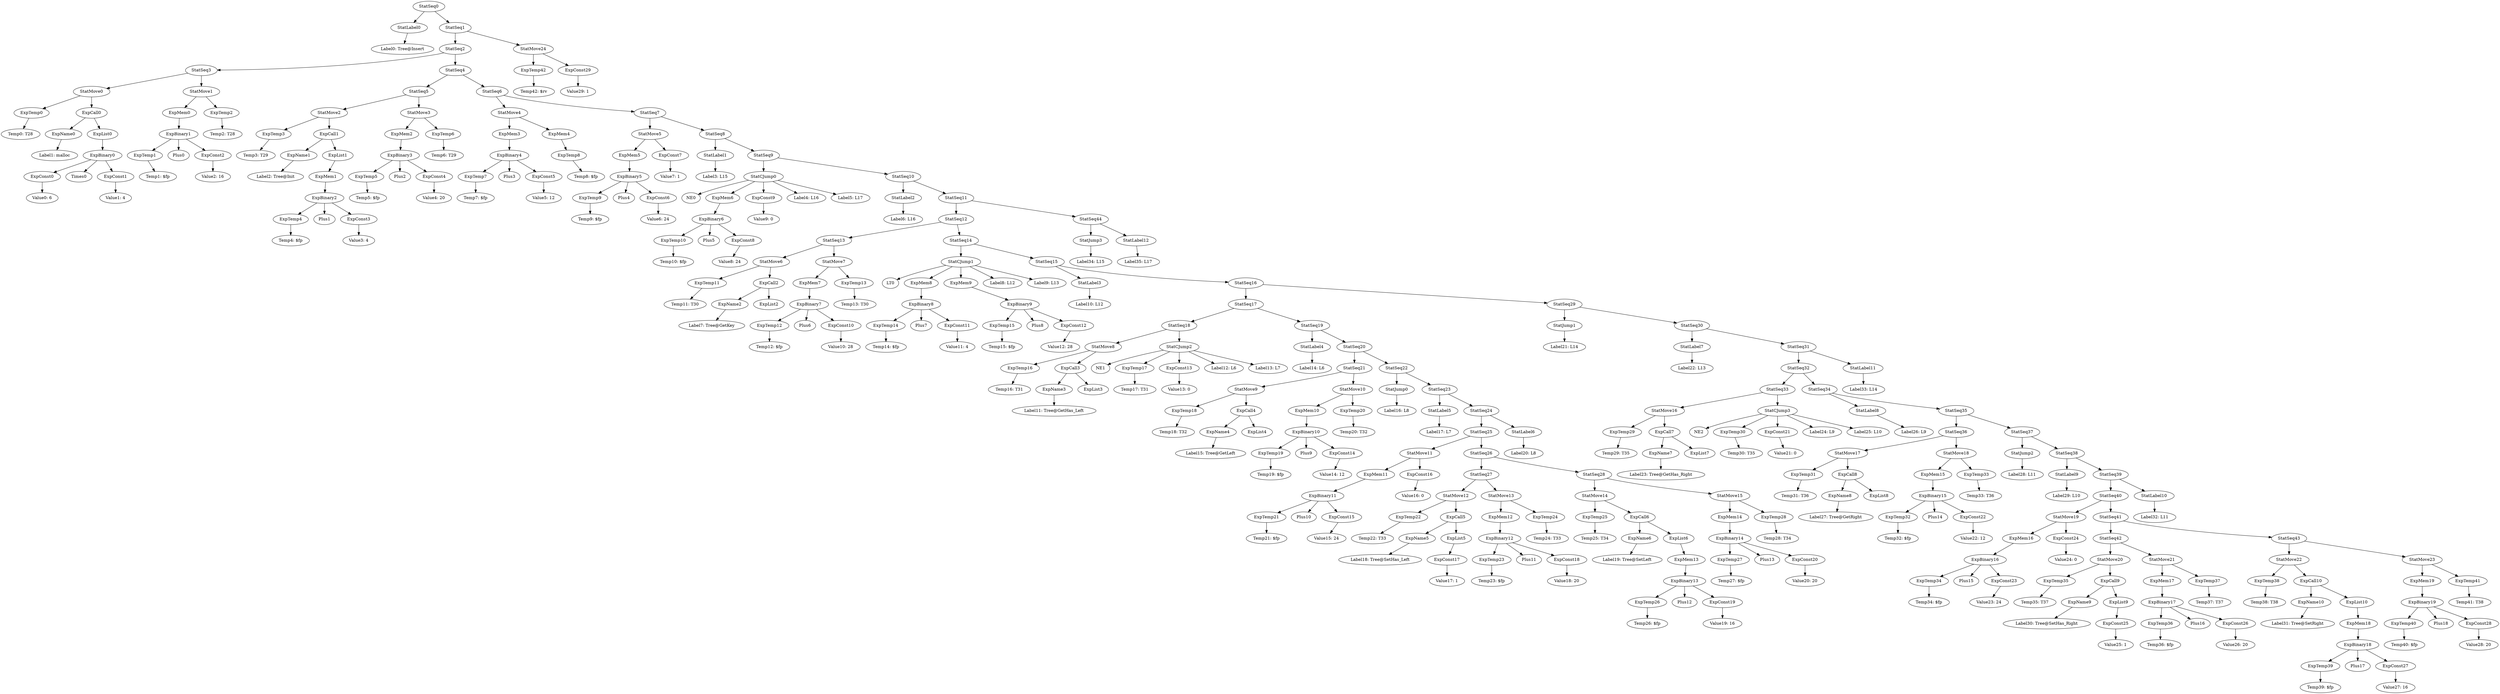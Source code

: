 digraph {
	ordering = out;
	ExpConst29 -> "Value29: 1";
	StatMove24 -> ExpTemp42;
	StatMove24 -> ExpConst29;
	ExpTemp42 -> "Temp42: $rv";
	StatJump3 -> "Label34: L15";
	StatLabel11 -> "Label33: L14";
	StatLabel10 -> "Label32: L11";
	StatSeq39 -> StatSeq40;
	StatSeq39 -> StatLabel10;
	ExpTemp41 -> "Temp41: T38";
	ExpBinary19 -> ExpTemp40;
	ExpBinary19 -> Plus18;
	ExpBinary19 -> ExpConst28;
	StatSeq43 -> StatMove22;
	StatSeq43 -> StatMove23;
	ExpList10 -> ExpMem18;
	ExpMem18 -> ExpBinary18;
	ExpConst27 -> "Value27: 16";
	ExpTemp39 -> "Temp39: $fp";
	ExpCall10 -> ExpName10;
	ExpCall10 -> ExpList10;
	ExpName10 -> "Label31: Tree@SetRight";
	StatMove22 -> ExpTemp38;
	StatMove22 -> ExpCall10;
	ExpTemp37 -> "Temp37: T37";
	StatMove21 -> ExpMem17;
	StatMove21 -> ExpTemp37;
	ExpMem17 -> ExpBinary17;
	ExpBinary17 -> ExpTemp36;
	ExpBinary17 -> Plus16;
	ExpBinary17 -> ExpConst26;
	StatSeq13 -> StatMove6;
	StatSeq13 -> StatMove7;
	ExpTemp23 -> "Temp23: $fp";
	ExpConst11 -> "Value11: 4";
	StatMove12 -> ExpTemp22;
	StatMove12 -> ExpCall5;
	ExpConst19 -> "Value19: 16";
	StatCJump1 -> LT0;
	StatCJump1 -> ExpMem8;
	StatCJump1 -> ExpMem9;
	StatCJump1 -> "Label8: L12";
	StatCJump1 -> "Label9: L13";
	ExpCall3 -> ExpName3;
	ExpCall3 -> ExpList3;
	ExpConst25 -> "Value25: 1";
	ExpTemp32 -> "Temp32: $fp";
	ExpTemp13 -> "Temp13: T30";
	StatLabel2 -> "Label6: L16";
	StatMove5 -> ExpMem5;
	StatMove5 -> ExpConst7;
	StatCJump2 -> NE1;
	StatCJump2 -> ExpTemp17;
	StatCJump2 -> ExpConst13;
	StatCJump2 -> "Label12: L6";
	StatCJump2 -> "Label13: L7";
	ExpTemp16 -> "Temp16: T31";
	ExpBinary6 -> ExpTemp10;
	ExpBinary6 -> Plus5;
	ExpBinary6 -> ExpConst8;
	ExpTemp10 -> "Temp10: $fp";
	ExpMem10 -> ExpBinary10;
	ExpCall6 -> ExpName6;
	ExpCall6 -> ExpList6;
	StatLabel1 -> "Label3: L15";
	ExpName2 -> "Label7: Tree@GetKey";
	StatSeq7 -> StatMove5;
	StatSeq7 -> StatSeq8;
	StatSeq16 -> StatSeq17;
	StatSeq16 -> StatSeq29;
	StatSeq2 -> StatSeq3;
	StatSeq2 -> StatSeq4;
	ExpBinary13 -> ExpTemp26;
	ExpBinary13 -> Plus12;
	ExpBinary13 -> ExpConst19;
	ExpTemp2 -> "Temp2: T28";
	ExpConst10 -> "Value10: 28";
	ExpBinary1 -> ExpTemp1;
	ExpBinary1 -> Plus0;
	ExpBinary1 -> ExpConst2;
	ExpList1 -> ExpMem1;
	ExpTemp1 -> "Temp1: $fp";
	ExpBinary4 -> ExpTemp7;
	ExpBinary4 -> Plus3;
	ExpBinary4 -> ExpConst5;
	StatMove23 -> ExpMem19;
	StatMove23 -> ExpTemp41;
	ExpTemp35 -> "Temp35: T37";
	ExpTemp11 -> "Temp11: T30";
	StatSeq0 -> StatLabel0;
	StatSeq0 -> StatSeq1;
	ExpTemp5 -> "Temp5: $fp";
	ExpConst13 -> "Value13: 0";
	ExpMem7 -> ExpBinary7;
	ExpTemp40 -> "Temp40: $fp";
	ExpBinary3 -> ExpTemp5;
	ExpBinary3 -> Plus2;
	ExpBinary3 -> ExpConst4;
	StatSeq41 -> StatSeq42;
	StatSeq41 -> StatSeq43;
	StatSeq18 -> StatMove8;
	StatSeq18 -> StatCJump2;
	StatLabel3 -> "Label10: L12";
	StatMove15 -> ExpMem14;
	StatMove15 -> ExpTemp28;
	StatSeq3 -> StatMove0;
	StatSeq3 -> StatMove1;
	StatLabel12 -> "Label35: L17";
	ExpBinary0 -> ExpConst0;
	ExpBinary0 -> Times0;
	ExpBinary0 -> ExpConst1;
	ExpBinary11 -> ExpTemp21;
	ExpBinary11 -> Plus10;
	ExpBinary11 -> ExpConst15;
	StatSeq15 -> StatLabel3;
	StatSeq15 -> StatSeq16;
	StatSeq33 -> StatMove16;
	StatSeq33 -> StatCJump3;
	StatSeq8 -> StatLabel1;
	StatSeq8 -> StatSeq9;
	ExpMem8 -> ExpBinary8;
	StatSeq6 -> StatMove4;
	StatSeq6 -> StatSeq7;
	StatMove17 -> ExpTemp31;
	StatMove17 -> ExpCall8;
	ExpName0 -> "Label1: malloc";
	ExpConst8 -> "Value8: 24";
	ExpTemp20 -> "Temp20: T32";
	StatSeq9 -> StatCJump0;
	StatSeq9 -> StatSeq10;
	ExpCall0 -> ExpName0;
	ExpCall0 -> ExpList0;
	ExpTemp12 -> "Temp12: $fp";
	ExpTemp14 -> "Temp14: $fp";
	StatLabel6 -> "Label20: L8";
	ExpConst23 -> "Value23: 24";
	ExpTemp33 -> "Temp33: T36";
	StatJump1 -> "Label21: L14";
	ExpTemp15 -> "Temp15: $fp";
	StatSeq10 -> StatLabel2;
	StatSeq10 -> StatSeq11;
	StatMove13 -> ExpMem12;
	StatMove13 -> ExpTemp24;
	ExpName1 -> "Label2: Tree@Init";
	StatMove1 -> ExpMem0;
	StatMove1 -> ExpTemp2;
	StatLabel4 -> "Label14: L6";
	StatSeq23 -> StatLabel5;
	StatSeq23 -> StatSeq24;
	StatSeq17 -> StatSeq18;
	StatSeq17 -> StatSeq19;
	ExpTemp19 -> "Temp19: $fp";
	StatSeq1 -> StatSeq2;
	StatSeq1 -> StatMove24;
	StatSeq30 -> StatLabel7;
	StatSeq30 -> StatSeq31;
	StatMove2 -> ExpTemp3;
	StatMove2 -> ExpCall1;
	ExpName8 -> "Label27: Tree@GetRight";
	StatSeq5 -> StatMove2;
	StatSeq5 -> StatMove3;
	StatMove0 -> ExpTemp0;
	StatMove0 -> ExpCall0;
	ExpBinary14 -> ExpTemp27;
	ExpBinary14 -> Plus13;
	ExpBinary14 -> ExpConst20;
	ExpConst12 -> "Value12: 28";
	ExpBinary9 -> ExpTemp15;
	ExpBinary9 -> Plus8;
	ExpBinary9 -> ExpConst12;
	ExpTemp8 -> "Temp8: $fp";
	ExpMem15 -> ExpBinary15;
	ExpConst1 -> "Value1: 4";
	ExpName3 -> "Label11: Tree@GetHas_Left";
	ExpList6 -> ExpMem13;
	ExpMem19 -> ExpBinary19;
	ExpCall1 -> ExpName1;
	ExpCall1 -> ExpList1;
	StatCJump0 -> NE0;
	StatCJump0 -> ExpMem6;
	StatCJump0 -> ExpConst9;
	StatCJump0 -> "Label4: L16";
	StatCJump0 -> "Label5: L17";
	StatSeq12 -> StatSeq13;
	StatSeq12 -> StatSeq14;
	ExpTemp4 -> "Temp4: $fp";
	StatLabel5 -> "Label17: L7";
	StatMove19 -> ExpMem16;
	StatMove19 -> ExpConst24;
	ExpTemp0 -> "Temp0: T28";
	StatMove7 -> ExpMem7;
	StatMove7 -> ExpTemp13;
	ExpTemp7 -> "Temp7: $fp";
	StatSeq44 -> StatJump3;
	StatSeq44 -> StatLabel12;
	ExpMem5 -> ExpBinary5;
	ExpMem16 -> ExpBinary16;
	ExpBinary2 -> ExpTemp4;
	ExpBinary2 -> Plus1;
	ExpBinary2 -> ExpConst3;
	ExpTemp17 -> "Temp17: T31";
	ExpConst3 -> "Value3: 4";
	ExpMem9 -> ExpBinary9;
	ExpConst6 -> "Value6: 24";
	ExpMem1 -> ExpBinary2;
	StatSeq11 -> StatSeq12;
	StatSeq11 -> StatSeq44;
	ExpMem2 -> ExpBinary3;
	StatSeq42 -> StatMove20;
	StatSeq42 -> StatMove21;
	ExpCall2 -> ExpName2;
	ExpCall2 -> ExpList2;
	ExpConst2 -> "Value2: 16";
	ExpConst4 -> "Value4: 20";
	StatLabel0 -> "Label0: Tree@Insert";
	ExpConst24 -> "Value24: 0";
	ExpBinary8 -> ExpTemp14;
	ExpBinary8 -> Plus7;
	ExpBinary8 -> ExpConst11;
	ExpConst5 -> "Value5: 12";
	StatSeq26 -> StatSeq27;
	StatSeq26 -> StatSeq28;
	ExpConst0 -> "Value0: 6";
	ExpMem3 -> ExpBinary4;
	ExpCall4 -> ExpName4;
	ExpCall4 -> ExpList4;
	ExpBinary7 -> ExpTemp12;
	ExpBinary7 -> Plus6;
	ExpBinary7 -> ExpConst10;
	ExpBinary5 -> ExpTemp9;
	ExpBinary5 -> Plus4;
	ExpBinary5 -> ExpConst6;
	ExpConst28 -> "Value28: 20";
	ExpTemp18 -> "Temp18: T32";
	StatMove4 -> ExpMem3;
	StatMove4 -> ExpMem4;
	StatMove9 -> ExpTemp18;
	StatMove9 -> ExpCall4;
	ExpName4 -> "Label15: Tree@GetLeft";
	StatSeq21 -> StatMove9;
	StatSeq21 -> StatMove10;
	ExpBinary10 -> ExpTemp19;
	ExpBinary10 -> Plus9;
	ExpBinary10 -> ExpConst14;
	ExpConst9 -> "Value9: 0";
	ExpConst14 -> "Value14: 12";
	ExpMem4 -> ExpTemp8;
	StatMove10 -> ExpMem10;
	StatMove10 -> ExpTemp20;
	ExpBinary15 -> ExpTemp32;
	ExpBinary15 -> Plus14;
	ExpBinary15 -> ExpConst22;
	StatSeq20 -> StatSeq21;
	StatSeq20 -> StatSeq22;
	StatJump0 -> "Label16: L8";
	ExpName7 -> "Label23: Tree@GetHas_Right";
	StatSeq19 -> StatLabel4;
	StatSeq19 -> StatSeq20;
	StatSeq22 -> StatJump0;
	StatSeq22 -> StatSeq23;
	ExpConst7 -> "Value7: 1";
	ExpTemp21 -> "Temp21: $fp";
	ExpConst15 -> "Value15: 24";
	ExpCall8 -> ExpName8;
	ExpCall8 -> ExpList8;
	StatMove11 -> ExpMem11;
	StatMove11 -> ExpConst16;
	ExpMem6 -> ExpBinary6;
	ExpConst16 -> "Value16: 0";
	StatMove3 -> ExpMem2;
	StatMove3 -> ExpTemp6;
	StatSeq25 -> StatMove11;
	StatSeq25 -> StatSeq26;
	ExpTemp22 -> "Temp22: T33";
	StatMove8 -> ExpTemp16;
	StatMove8 -> ExpCall3;
	ExpTemp28 -> "Temp28: T34";
	StatSeq32 -> StatSeq33;
	StatSeq32 -> StatSeq34;
	ExpName5 -> "Label18: Tree@SetHas_Left";
	StatMove6 -> ExpTemp11;
	StatMove6 -> ExpCall2;
	ExpBinary12 -> ExpTemp23;
	ExpBinary12 -> Plus11;
	ExpBinary12 -> ExpConst18;
	ExpConst26 -> "Value26: 20";
	ExpConst18 -> "Value18: 20";
	ExpCall5 -> ExpName5;
	ExpCall5 -> ExpList5;
	ExpConst17 -> "Value17: 1";
	StatSeq38 -> StatLabel9;
	StatSeq38 -> StatSeq39;
	ExpTemp9 -> "Temp9: $fp";
	StatSeq27 -> StatMove12;
	StatSeq27 -> StatMove13;
	ExpMem12 -> ExpBinary12;
	StatMove16 -> ExpTemp29;
	StatMove16 -> ExpCall7;
	ExpTemp31 -> "Temp31: T36";
	ExpList5 -> ExpConst17;
	ExpTemp24 -> "Temp24: T33";
	ExpTemp25 -> "Temp25: T34";
	ExpName9 -> "Label30: Tree@SetHas_Right";
	StatMove14 -> ExpTemp25;
	StatMove14 -> ExpCall6;
	ExpCall7 -> ExpName7;
	ExpCall7 -> ExpList7;
	StatSeq35 -> StatSeq36;
	StatSeq35 -> StatSeq37;
	ExpTemp38 -> "Temp38: T38";
	ExpName6 -> "Label19: Tree@SetLeft";
	ExpTemp26 -> "Temp26: $fp";
	StatSeq14 -> StatCJump1;
	StatSeq14 -> StatSeq15;
	ExpMem13 -> ExpBinary13;
	StatSeq28 -> StatMove14;
	StatSeq28 -> StatMove15;
	ExpTemp27 -> "Temp27: $fp";
	StatSeq31 -> StatSeq32;
	StatSeq31 -> StatLabel11;
	ExpMem14 -> ExpBinary14;
	StatSeq24 -> StatSeq25;
	StatSeq24 -> StatLabel6;
	ExpConst20 -> "Value20: 20";
	StatSeq29 -> StatJump1;
	StatSeq29 -> StatSeq30;
	ExpTemp29 -> "Temp29: T35";
	ExpList9 -> ExpConst25;
	StatCJump3 -> NE2;
	StatCJump3 -> ExpTemp30;
	StatCJump3 -> ExpConst21;
	StatCJump3 -> "Label24: L9";
	StatCJump3 -> "Label25: L10";
	ExpTemp30 -> "Temp30: T35";
	ExpConst21 -> "Value21: 0";
	ExpCall9 -> ExpName9;
	ExpCall9 -> ExpList9;
	ExpBinary18 -> ExpTemp39;
	ExpBinary18 -> Plus17;
	ExpBinary18 -> ExpConst27;
	ExpTemp3 -> "Temp3: T29";
	StatSeq37 -> StatJump2;
	StatSeq37 -> StatSeq38;
	ExpTemp6 -> "Temp6: T29";
	StatLabel8 -> "Label26: L9";
	StatSeq34 -> StatLabel8;
	StatSeq34 -> StatSeq35;
	ExpList0 -> ExpBinary0;
	ExpConst22 -> "Value22: 12";
	ExpMem11 -> ExpBinary11;
	StatSeq36 -> StatMove17;
	StatSeq36 -> StatMove18;
	StatMove18 -> ExpMem15;
	StatMove18 -> ExpTemp33;
	StatJump2 -> "Label28: L11";
	StatLabel9 -> "Label29: L10";
	StatLabel7 -> "Label22: L13";
	ExpTemp34 -> "Temp34: $fp";
	ExpBinary16 -> ExpTemp34;
	ExpBinary16 -> Plus15;
	ExpBinary16 -> ExpConst23;
	StatSeq40 -> StatMove19;
	StatSeq40 -> StatSeq41;
	StatMove20 -> ExpTemp35;
	StatMove20 -> ExpCall9;
	ExpMem0 -> ExpBinary1;
	StatSeq4 -> StatSeq5;
	StatSeq4 -> StatSeq6;
	ExpTemp36 -> "Temp36: $fp";
}

